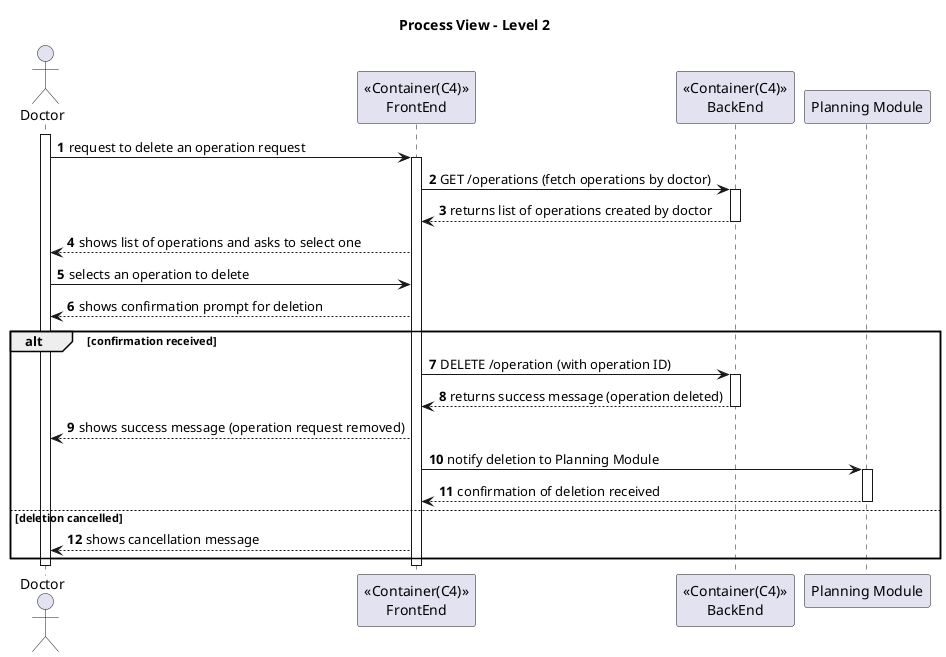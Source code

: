 ﻿@startuml
'https://plantuml.com/sequence-diagram

autonumber
actor Doctor as doc
participant "<<Container(C4)>>\nFrontEnd" as sys
participant "<<Container(C4)>>\nBackEnd" as BackEnd
participant "Planning Module" as planning

title Process View - Level 2


activate doc

doc -> sys: request to delete an operation request

activate sys

sys -> BackEnd : GET /operations (fetch operations by doctor)

activate BackEnd

BackEnd --> sys : returns list of operations created by doctor

deactivate BackEnd

sys --> doc: shows list of operations and asks to select one

doc -> sys: selects an operation to delete

sys --> doc: shows confirmation prompt for deletion

alt confirmation received

    sys -> BackEnd : DELETE /operation (with operation ID)

    activate BackEnd

    BackEnd --> sys : returns success message (operation deleted)

    deactivate BackEnd

    sys --> doc: shows success message (operation request removed)

    sys -> planning: notify deletion to Planning Module

    activate planning

    planning --> sys: confirmation of deletion received

    deactivate planning

else deletion cancelled

    sys --> doc: shows cancellation message

end

deactivate sys
deactivate doc

@enduml

